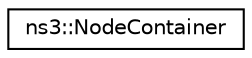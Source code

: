 digraph "Graphical Class Hierarchy"
{
 // LATEX_PDF_SIZE
  edge [fontname="Helvetica",fontsize="10",labelfontname="Helvetica",labelfontsize="10"];
  node [fontname="Helvetica",fontsize="10",shape=record];
  rankdir="LR";
  Node0 [label="ns3::NodeContainer",height=0.2,width=0.4,color="black", fillcolor="white", style="filled",URL="$classns3_1_1_node_container.html",tooltip="keep track of a set of node pointers."];
}
